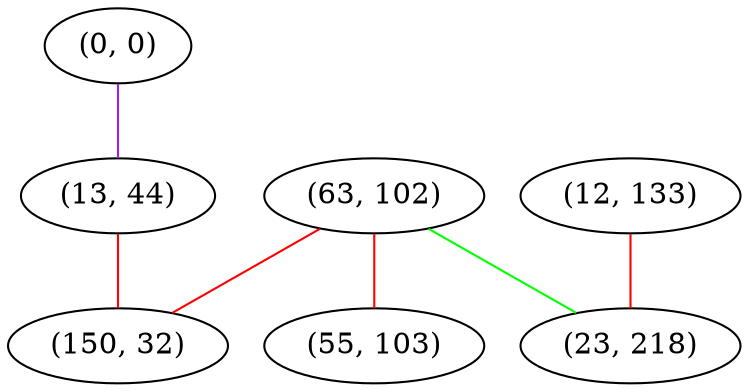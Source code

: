 graph "" {
"(63, 102)";
"(0, 0)";
"(13, 44)";
"(150, 32)";
"(12, 133)";
"(23, 218)";
"(55, 103)";
"(63, 102)" -- "(55, 103)"  [color=red, key=0, weight=1];
"(63, 102)" -- "(23, 218)"  [color=green, key=0, weight=2];
"(63, 102)" -- "(150, 32)"  [color=red, key=0, weight=1];
"(0, 0)" -- "(13, 44)"  [color=purple, key=0, weight=4];
"(13, 44)" -- "(150, 32)"  [color=red, key=0, weight=1];
"(12, 133)" -- "(23, 218)"  [color=red, key=0, weight=1];
}
